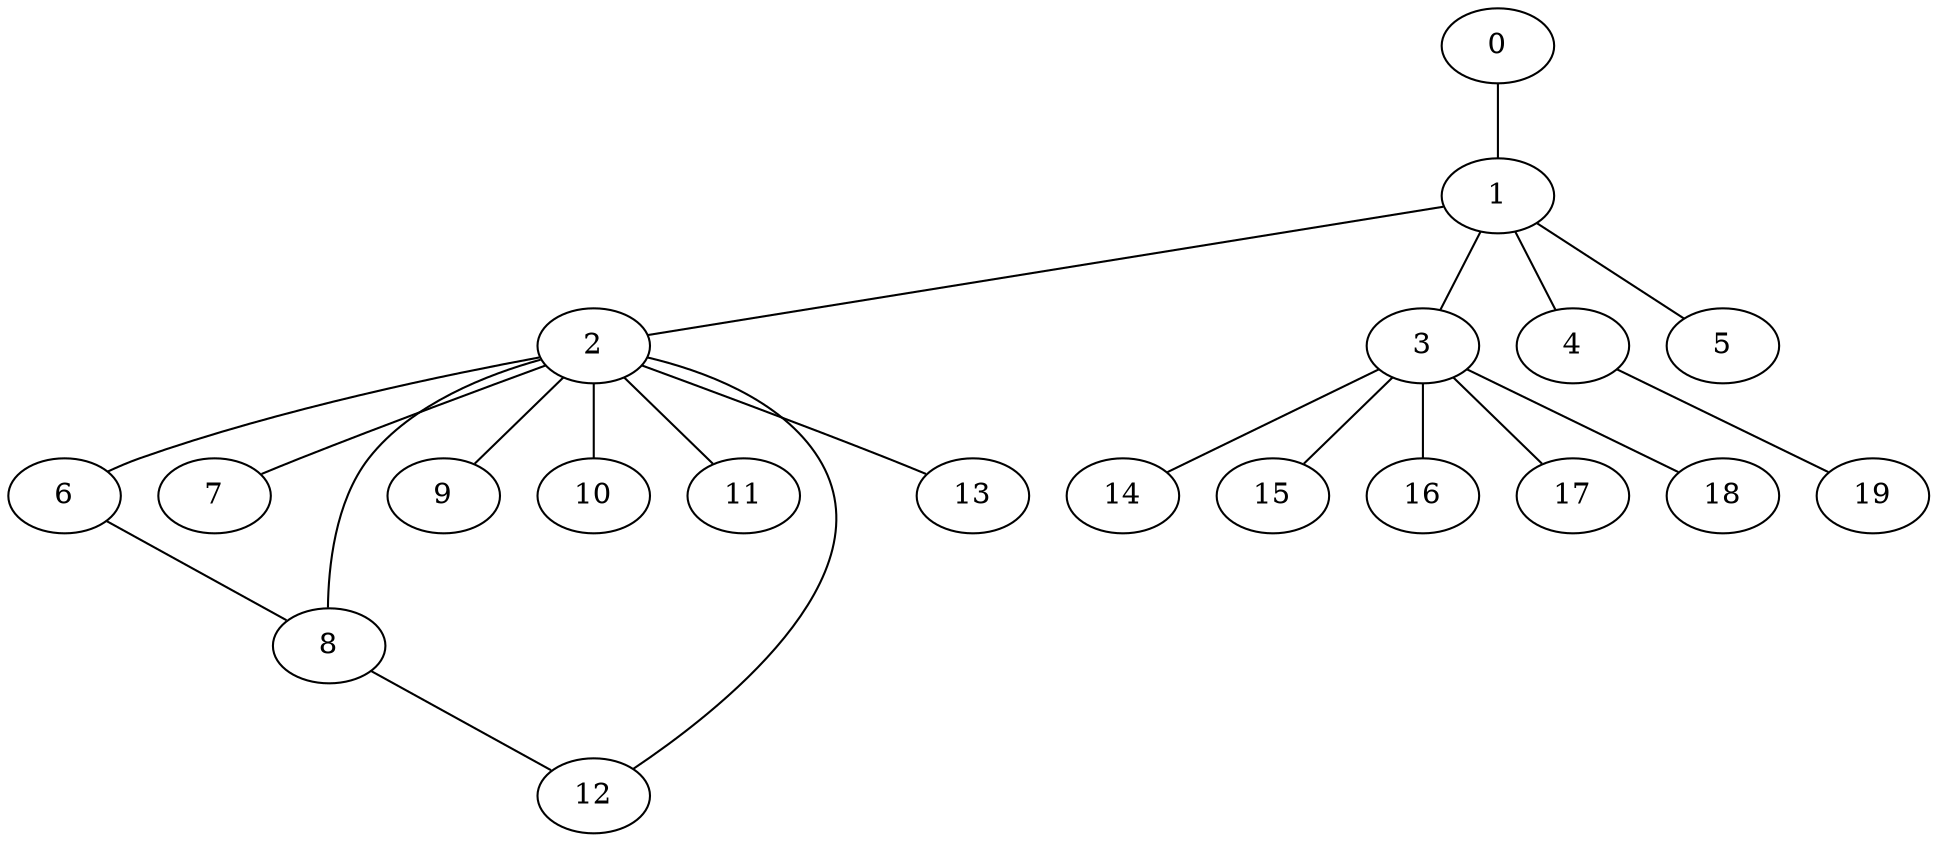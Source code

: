 
graph graphname {
    0 -- 1
1 -- 2
1 -- 3
1 -- 4
1 -- 5
2 -- 6
2 -- 7
2 -- 8
2 -- 9
2 -- 10
2 -- 11
2 -- 12
2 -- 13
3 -- 14
3 -- 15
3 -- 16
3 -- 17
3 -- 18
4 -- 19
6 -- 8
8 -- 12

}

